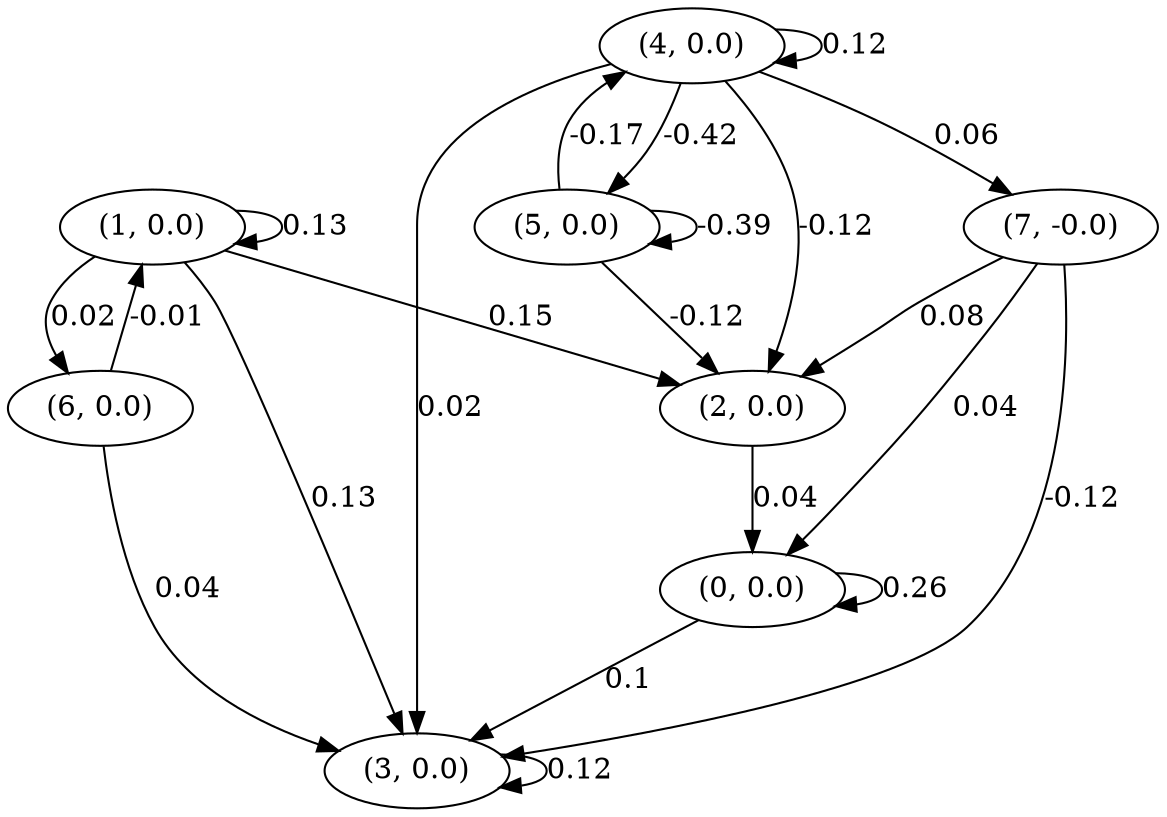 digraph {
    0 [ label = "(0, 0.0)" ]
    1 [ label = "(1, 0.0)" ]
    2 [ label = "(2, 0.0)" ]
    3 [ label = "(3, 0.0)" ]
    4 [ label = "(4, 0.0)" ]
    5 [ label = "(5, 0.0)" ]
    6 [ label = "(6, 0.0)" ]
    7 [ label = "(7, -0.0)" ]
    0 -> 0 [ label = "0.26" ]
    1 -> 1 [ label = "0.13" ]
    3 -> 3 [ label = "0.12" ]
    4 -> 4 [ label = "0.12" ]
    5 -> 5 [ label = "-0.39" ]
    2 -> 0 [ label = "0.04" ]
    7 -> 0 [ label = "0.04" ]
    6 -> 1 [ label = "-0.01" ]
    1 -> 2 [ label = "0.15" ]
    4 -> 2 [ label = "-0.12" ]
    5 -> 2 [ label = "-0.12" ]
    7 -> 2 [ label = "0.08" ]
    0 -> 3 [ label = "0.1" ]
    1 -> 3 [ label = "0.13" ]
    4 -> 3 [ label = "0.02" ]
    6 -> 3 [ label = "0.04" ]
    7 -> 3 [ label = "-0.12" ]
    5 -> 4 [ label = "-0.17" ]
    4 -> 5 [ label = "-0.42" ]
    1 -> 6 [ label = "0.02" ]
    4 -> 7 [ label = "0.06" ]
}

